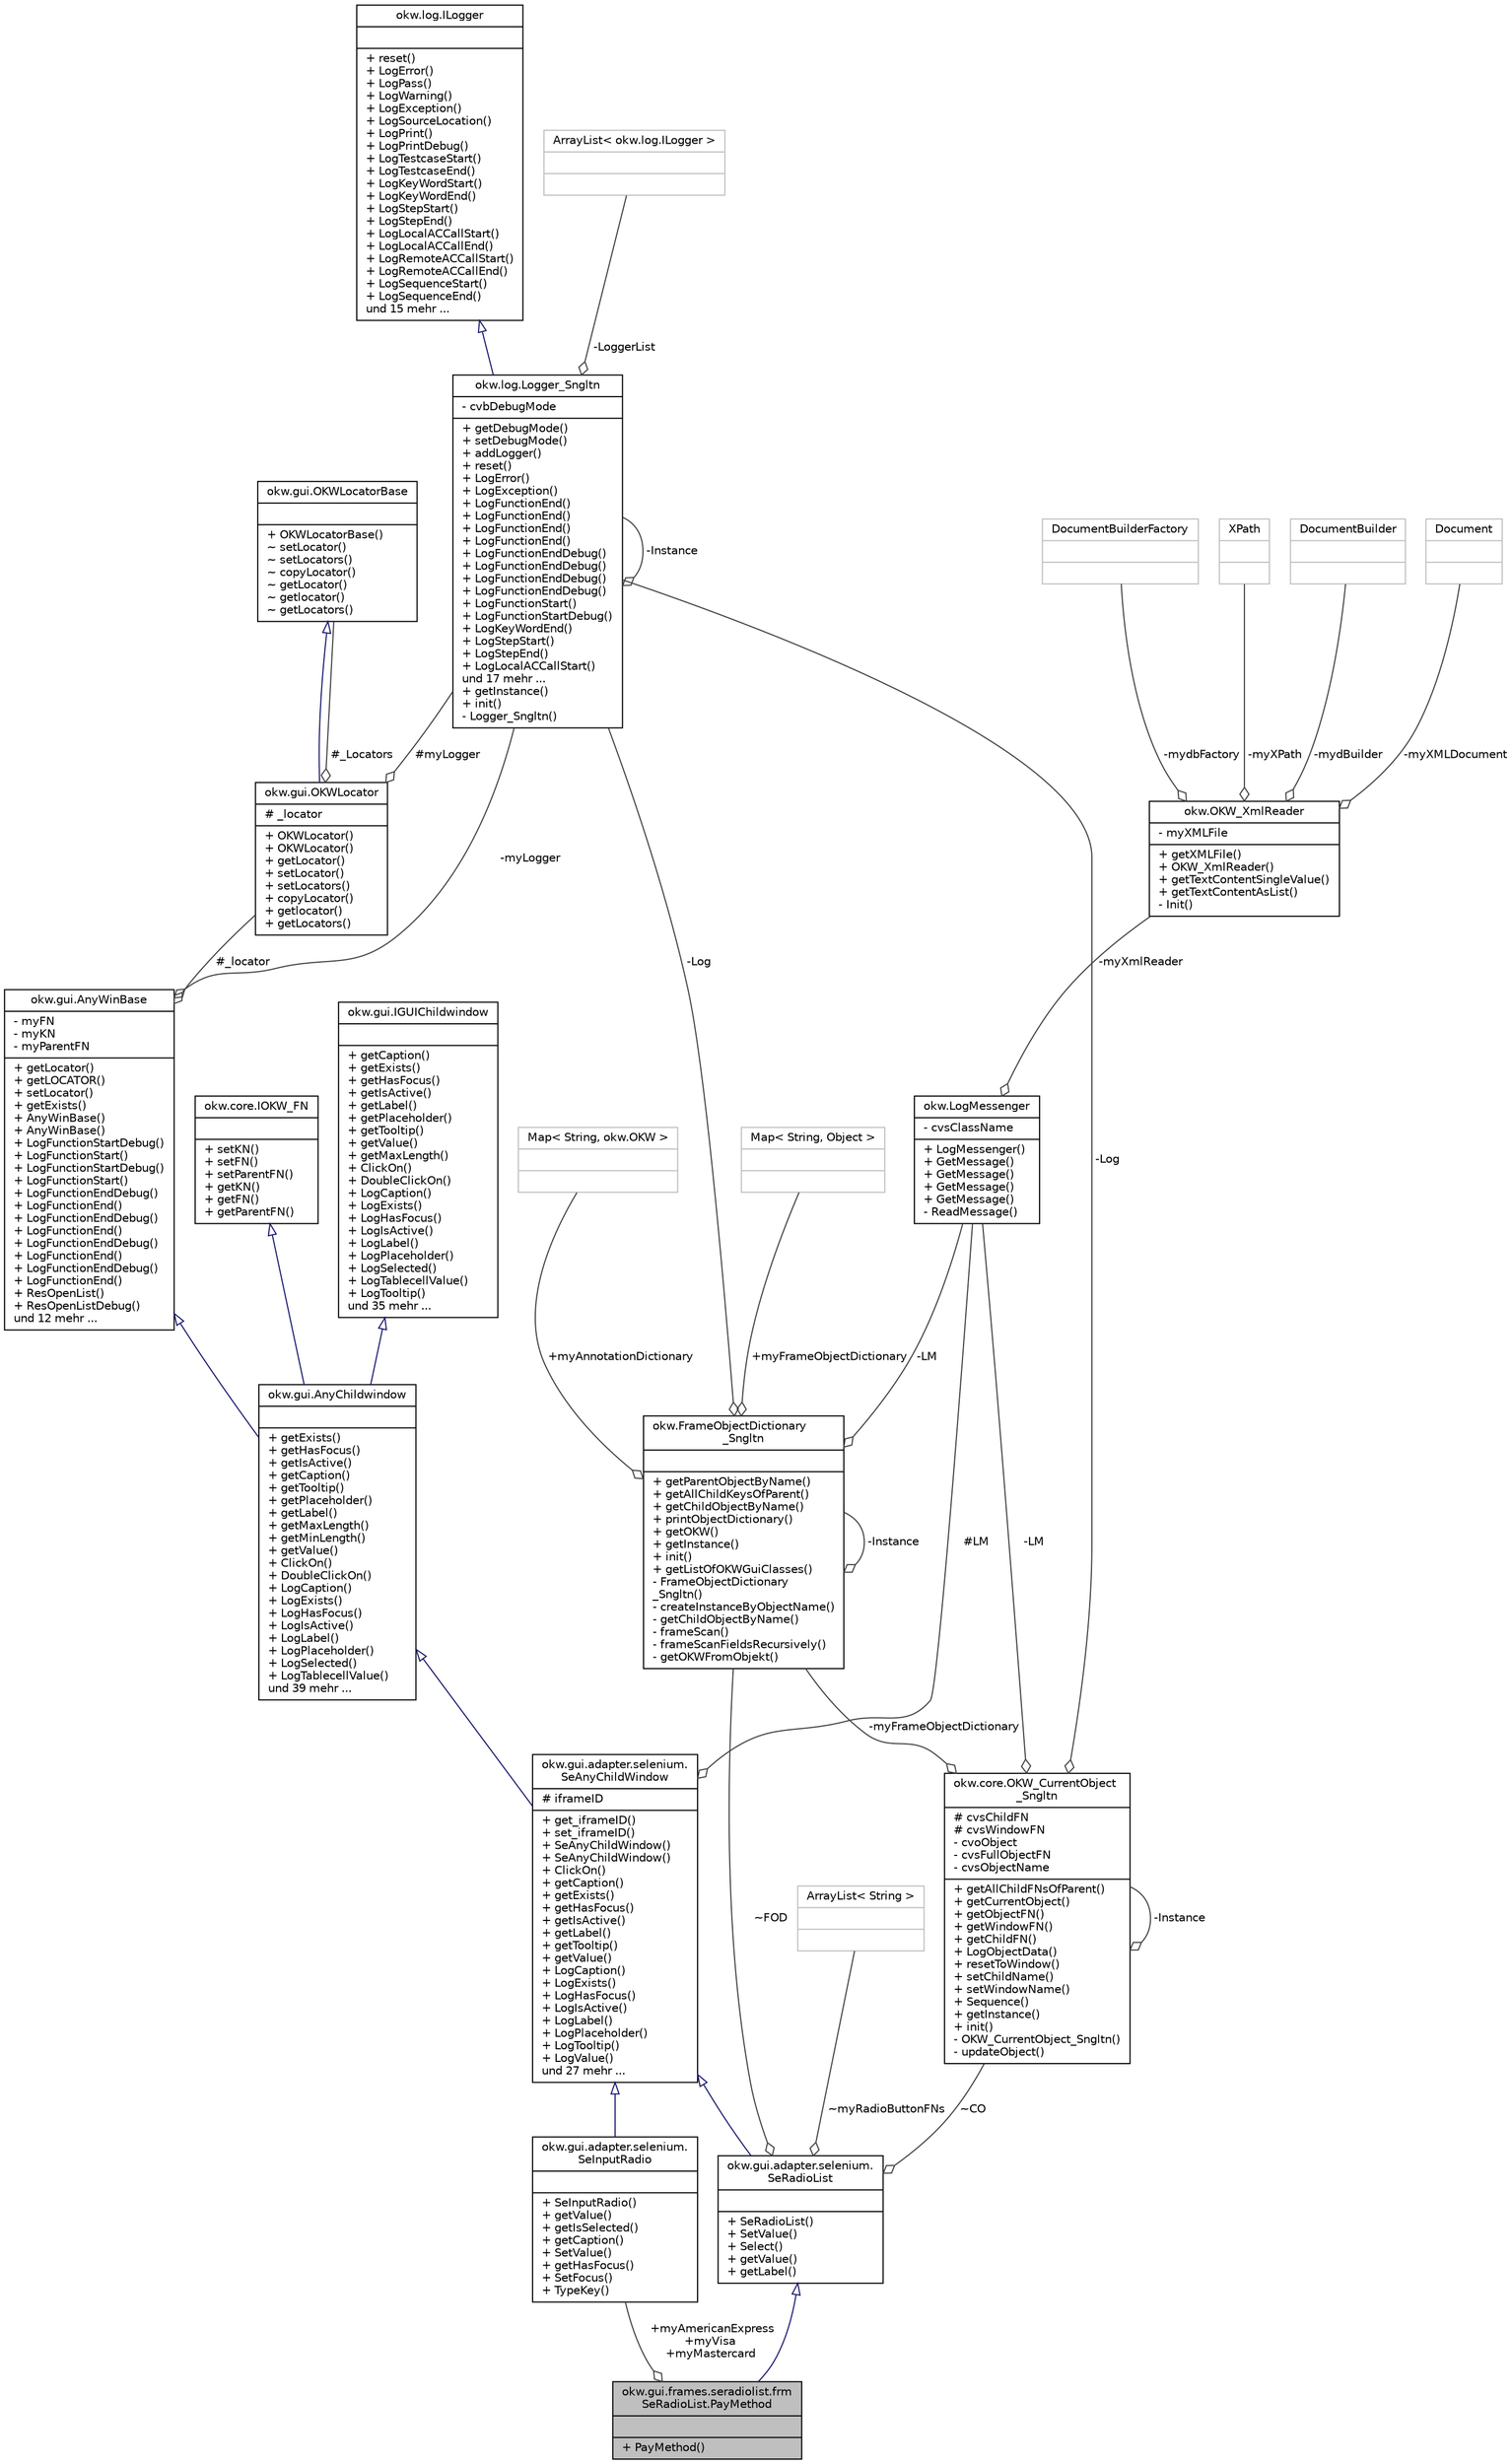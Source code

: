 digraph "okw.gui.frames.seradiolist.frmSeRadioList.PayMethod"
{
 // INTERACTIVE_SVG=YES
 // LATEX_PDF_SIZE
  edge [fontname="Helvetica",fontsize="10",labelfontname="Helvetica",labelfontsize="10"];
  node [fontname="Helvetica",fontsize="10",shape=record];
  Node1 [label="{okw.gui.frames.seradiolist.frm\lSeRadioList.PayMethod\n||+ PayMethod()\l}",height=0.2,width=0.4,color="black", fillcolor="grey75", style="filled", fontcolor="black",tooltip=" "];
  Node2 -> Node1 [dir="back",color="midnightblue",fontsize="10",style="solid",arrowtail="onormal",fontname="Helvetica"];
  Node2 [label="{okw.gui.adapter.selenium.\lSeRadioList\n||+ SeRadioList()\l+ SetValue()\l+ Select()\l+ getValue()\l+ getLabel()\l}",height=0.2,width=0.4,color="black", fillcolor="white", style="filled",URL="$classokw_1_1gui_1_1adapter_1_1selenium_1_1_se_radio_list.html",tooltip=" "];
  Node3 -> Node2 [dir="back",color="midnightblue",fontsize="10",style="solid",arrowtail="onormal",fontname="Helvetica"];
  Node3 [label="{okw.gui.adapter.selenium.\lSeAnyChildWindow\n|# iframeID\l|+ get_iframeID()\l+ set_iframeID()\l+ SeAnyChildWindow()\l+ SeAnyChildWindow()\l+ ClickOn()\l+ getCaption()\l+ getExists()\l+ getHasFocus()\l+ getIsActive()\l+ getLabel()\l+ getTooltip()\l+ getValue()\l+ LogCaption()\l+ LogExists()\l+ LogHasFocus()\l+ LogIsActive()\l+ LogLabel()\l+ LogPlaceholder()\l+ LogTooltip()\l+ LogValue()\lund 27 mehr ...\l}",height=0.2,width=0.4,color="black", fillcolor="white", style="filled",URL="$classokw_1_1gui_1_1adapter_1_1selenium_1_1_se_any_child_window.html",tooltip=" "];
  Node4 -> Node3 [dir="back",color="midnightblue",fontsize="10",style="solid",arrowtail="onormal",fontname="Helvetica"];
  Node4 [label="{okw.gui.AnyChildwindow\n||+ getExists()\l+ getHasFocus()\l+ getIsActive()\l+ getCaption()\l+ getTooltip()\l+ getPlaceholder()\l+ getLabel()\l+ getMaxLength()\l+ getMinLength()\l+ getValue()\l+ ClickOn()\l+ DoubleClickOn()\l+ LogCaption()\l+ LogExists()\l+ LogHasFocus()\l+ LogIsActive()\l+ LogLabel()\l+ LogPlaceholder()\l+ LogSelected()\l+ LogTablecellValue()\lund 39 mehr ...\l}",height=0.2,width=0.4,color="black", fillcolor="white", style="filled",URL="$classokw_1_1gui_1_1_any_childwindow.html",tooltip=" "];
  Node5 -> Node4 [dir="back",color="midnightblue",fontsize="10",style="solid",arrowtail="onormal",fontname="Helvetica"];
  Node5 [label="{okw.gui.AnyWinBase\n|- myFN\l- myKN\l- myParentFN\l|+ getLocator()\l+ getLOCATOR()\l+ setLocator()\l+ getExists()\l+ AnyWinBase()\l+ AnyWinBase()\l+ LogFunctionStartDebug()\l+ LogFunctionStart()\l+ LogFunctionStartDebug()\l+ LogFunctionStart()\l+ LogFunctionEndDebug()\l+ LogFunctionEnd()\l+ LogFunctionEndDebug()\l+ LogFunctionEnd()\l+ LogFunctionEndDebug()\l+ LogFunctionEnd()\l+ LogFunctionEndDebug()\l+ LogFunctionEnd()\l+ ResOpenList()\l+ ResOpenListDebug()\lund 12 mehr ...\l}",height=0.2,width=0.4,color="black", fillcolor="white", style="filled",URL="$classokw_1_1gui_1_1_any_win_base.html",tooltip="Description of AnyWin."];
  Node6 -> Node5 [color="grey25",fontsize="10",style="solid",label=" #_locator" ,arrowhead="odiamond",fontname="Helvetica"];
  Node6 [label="{okw.gui.OKWLocator\n|# _locator\l|+ OKWLocator()\l+ OKWLocator()\l+ getLocator()\l+ setLocator()\l+ setLocators()\l+ copyLocator()\l+ getlocator()\l+ getLocators()\l}",height=0.2,width=0.4,color="black", fillcolor="white", style="filled",URL="$classokw_1_1gui_1_1_o_k_w_locator.html",tooltip=" "];
  Node7 -> Node6 [dir="back",color="midnightblue",fontsize="10",style="solid",arrowtail="onormal",fontname="Helvetica"];
  Node7 [label="{okw.gui.OKWLocatorBase\n||+ OKWLocatorBase()\l~ setLocator()\l~ setLocators()\l~ copyLocator()\l~ getLocator()\l~ getlocator()\l~ getLocators()\l}",height=0.2,width=0.4,color="black", fillcolor="white", style="filled",URL="$classokw_1_1gui_1_1_o_k_w_locator_base.html",tooltip=" "];
  Node7 -> Node6 [color="grey25",fontsize="10",style="solid",label=" #_Locators" ,arrowhead="odiamond",fontname="Helvetica"];
  Node8 -> Node6 [color="grey25",fontsize="10",style="solid",label=" #myLogger" ,arrowhead="odiamond",fontname="Helvetica"];
  Node8 [label="{okw.log.Logger_Sngltn\n|- cvbDebugMode\l|+ getDebugMode()\l+ setDebugMode()\l+ addLogger()\l+ reset()\l+ LogError()\l+ LogException()\l+ LogFunctionEnd()\l+ LogFunctionEnd()\l+ LogFunctionEnd()\l+ LogFunctionEnd()\l+ LogFunctionEndDebug()\l+ LogFunctionEndDebug()\l+ LogFunctionEndDebug()\l+ LogFunctionEndDebug()\l+ LogFunctionStart()\l+ LogFunctionStartDebug()\l+ LogKeyWordEnd()\l+ LogStepStart()\l+ LogStepEnd()\l+ LogLocalACCallStart()\lund 17 mehr ...\l+ getInstance()\l+ init()\l- Logger_Sngltn()\l}",height=0.2,width=0.4,color="black", fillcolor="white", style="filled",URL="$classokw_1_1log_1_1_logger___sngltn.html",tooltip=" "];
  Node9 -> Node8 [dir="back",color="midnightblue",fontsize="10",style="solid",arrowtail="onormal",fontname="Helvetica"];
  Node9 [label="{okw.log.ILogger\n||+ reset()\l+ LogError()\l+ LogPass()\l+ LogWarning()\l+ LogException()\l+ LogSourceLocation()\l+ LogPrint()\l+ LogPrintDebug()\l+ LogTestcaseStart()\l+ LogTestcaseEnd()\l+ LogKeyWordStart()\l+ LogKeyWordEnd()\l+ LogStepStart()\l+ LogStepEnd()\l+ LogLocalACCallStart()\l+ LogLocalACCallEnd()\l+ LogRemoteACCallStart()\l+ LogRemoteACCallEnd()\l+ LogSequenceStart()\l+ LogSequenceEnd()\lund 15 mehr ...\l}",height=0.2,width=0.4,color="black", fillcolor="white", style="filled",URL="$interfaceokw_1_1log_1_1_i_logger.html",tooltip="Debug Logs are not a part of Interface."];
  Node10 -> Node8 [color="grey25",fontsize="10",style="solid",label=" -LoggerList" ,arrowhead="odiamond",fontname="Helvetica"];
  Node10 [label="{ArrayList\< okw.log.ILogger \>\n||}",height=0.2,width=0.4,color="grey75", fillcolor="white", style="filled",tooltip=" "];
  Node8 -> Node8 [color="grey25",fontsize="10",style="solid",label=" -Instance" ,arrowhead="odiamond",fontname="Helvetica"];
  Node8 -> Node5 [color="grey25",fontsize="10",style="solid",label=" -myLogger" ,arrowhead="odiamond",fontname="Helvetica"];
  Node11 -> Node4 [dir="back",color="midnightblue",fontsize="10",style="solid",arrowtail="onormal",fontname="Helvetica"];
  Node11 [label="{okw.gui.IGUIChildwindow\n||+ getCaption()\l+ getExists()\l+ getHasFocus()\l+ getIsActive()\l+ getLabel()\l+ getPlaceholder()\l+ getTooltip()\l+ getValue()\l+ getMaxLength()\l+ ClickOn()\l+ DoubleClickOn()\l+ LogCaption()\l+ LogExists()\l+ LogHasFocus()\l+ LogIsActive()\l+ LogLabel()\l+ LogPlaceholder()\l+ LogSelected()\l+ LogTablecellValue()\l+ LogTooltip()\lund 35 mehr ...\l}",height=0.2,width=0.4,color="black", fillcolor="white", style="filled",URL="$interfaceokw_1_1gui_1_1_i_g_u_i_childwindow.html",tooltip=" "];
  Node12 -> Node4 [dir="back",color="midnightblue",fontsize="10",style="solid",arrowtail="onormal",fontname="Helvetica"];
  Node12 [label="{okw.core.IOKW_FN\n||+ setKN()\l+ setFN()\l+ setParentFN()\l+ getKN()\l+ getFN()\l+ getParentFN()\l}",height=0.2,width=0.4,color="black", fillcolor="white", style="filled",URL="$interfaceokw_1_1core_1_1_i_o_k_w___f_n.html",tooltip=" "];
  Node13 -> Node3 [color="grey25",fontsize="10",style="solid",label=" #LM" ,arrowhead="odiamond",fontname="Helvetica"];
  Node13 [label="{okw.LogMessenger\n|- cvsClassName\l|+ LogMessenger()\l+ GetMessage()\l+ GetMessage()\l+ GetMessage()\l+ GetMessage()\l- ReadMessage()\l}",height=0.2,width=0.4,color="black", fillcolor="white", style="filled",URL="$classokw_1_1_log_messenger.html",tooltip="LogMessenger liest Log-Meldungen sprachspezifisch für die im Konstruktor gegeben Klasse aus der Zugeh..."];
  Node14 -> Node13 [color="grey25",fontsize="10",style="solid",label=" -myXmlReader" ,arrowhead="odiamond",fontname="Helvetica"];
  Node14 [label="{okw.OKW_XmlReader\n|- myXMLFile\l|+ getXMLFile()\l+ OKW_XmlReader()\l+ getTextContentSingleValue()\l+ getTextContentAsList()\l- Init()\l}",height=0.2,width=0.4,color="black", fillcolor="white", style="filled",URL="$classokw_1_1_o_k_w___xml_reader.html",tooltip=" "];
  Node15 -> Node14 [color="grey25",fontsize="10",style="solid",label=" -mydbFactory" ,arrowhead="odiamond",fontname="Helvetica"];
  Node15 [label="{DocumentBuilderFactory\n||}",height=0.2,width=0.4,color="grey75", fillcolor="white", style="filled",tooltip=" "];
  Node16 -> Node14 [color="grey25",fontsize="10",style="solid",label=" -myXPath" ,arrowhead="odiamond",fontname="Helvetica"];
  Node16 [label="{XPath\n||}",height=0.2,width=0.4,color="grey75", fillcolor="white", style="filled",tooltip=" "];
  Node17 -> Node14 [color="grey25",fontsize="10",style="solid",label=" -mydBuilder" ,arrowhead="odiamond",fontname="Helvetica"];
  Node17 [label="{DocumentBuilder\n||}",height=0.2,width=0.4,color="grey75", fillcolor="white", style="filled",tooltip=" "];
  Node18 -> Node14 [color="grey25",fontsize="10",style="solid",label=" -myXMLDocument" ,arrowhead="odiamond",fontname="Helvetica"];
  Node18 [label="{Document\n||}",height=0.2,width=0.4,color="grey75", fillcolor="white", style="filled",tooltip=" "];
  Node19 -> Node2 [color="grey25",fontsize="10",style="solid",label=" ~CO" ,arrowhead="odiamond",fontname="Helvetica"];
  Node19 [label="{okw.core.OKW_CurrentObject\l_Sngltn\n|# cvsChildFN\l# cvsWindowFN\l- cvoObject\l- cvsFullObjectFN\l- cvsObjectName\l|+ getAllChildFNsOfParent()\l+ getCurrentObject()\l+ getObjectFN()\l+ getWindowFN()\l+ getChildFN()\l+ LogObjectData()\l+ resetToWindow()\l+ setChildName()\l+ setWindowName()\l+ Sequence()\l+ getInstance()\l+ init()\l- OKW_CurrentObject_Sngltn()\l- updateObject()\l}",height=0.2,width=0.4,color="black", fillcolor="white", style="filled",URL="$classokw_1_1core_1_1_o_k_w___current_object___sngltn.html",tooltip="Diese Klasse verwaltet das aktuelle GUI-Objekt."];
  Node19 -> Node19 [color="grey25",fontsize="10",style="solid",label=" -Instance" ,arrowhead="odiamond",fontname="Helvetica"];
  Node20 -> Node19 [color="grey25",fontsize="10",style="solid",label=" -myFrameObjectDictionary" ,arrowhead="odiamond",fontname="Helvetica"];
  Node20 [label="{okw.FrameObjectDictionary\l_Sngltn\n||+ getParentObjectByName()\l+ getAllChildKeysOfParent()\l+ getChildObjectByName()\l+ printObjectDictionary()\l+ getOKW()\l+ getInstance()\l+ init()\l+ getListOfOKWGuiClasses()\l- FrameObjectDictionary\l_Sngltn()\l- createInstanceByObjectName()\l- getChildObjectByName()\l- frameScan()\l- frameScanFieldsRecursively()\l- getOKWFromObjekt()\l}",height=0.2,width=0.4,color="black", fillcolor="white", style="filled",URL="$classokw_1_1_frame_object_dictionary___sngltn.html",tooltip="Verwaltet zentral die Frame-Klassen: Instanziert Frame-Klassen zu Frame-Objekten und liefert die Refe..."];
  Node21 -> Node20 [color="grey25",fontsize="10",style="solid",label=" +myAnnotationDictionary" ,arrowhead="odiamond",fontname="Helvetica"];
  Node21 [label="{Map\< String, okw.OKW \>\n||}",height=0.2,width=0.4,color="grey75", fillcolor="white", style="filled",tooltip=" "];
  Node20 -> Node20 [color="grey25",fontsize="10",style="solid",label=" -Instance" ,arrowhead="odiamond",fontname="Helvetica"];
  Node22 -> Node20 [color="grey25",fontsize="10",style="solid",label=" +myFrameObjectDictionary" ,arrowhead="odiamond",fontname="Helvetica"];
  Node22 [label="{Map\< String, Object \>\n||}",height=0.2,width=0.4,color="grey75", fillcolor="white", style="filled",tooltip=" "];
  Node13 -> Node20 [color="grey25",fontsize="10",style="solid",label=" -LM" ,arrowhead="odiamond",fontname="Helvetica"];
  Node8 -> Node20 [color="grey25",fontsize="10",style="solid",label=" -Log" ,arrowhead="odiamond",fontname="Helvetica"];
  Node13 -> Node19 [color="grey25",fontsize="10",style="solid",label=" -LM" ,arrowhead="odiamond",fontname="Helvetica"];
  Node8 -> Node19 [color="grey25",fontsize="10",style="solid",label=" -Log" ,arrowhead="odiamond",fontname="Helvetica"];
  Node23 -> Node2 [color="grey25",fontsize="10",style="solid",label=" ~myRadioButtonFNs" ,arrowhead="odiamond",fontname="Helvetica"];
  Node23 [label="{ArrayList\< String \>\n||}",height=0.2,width=0.4,color="grey75", fillcolor="white", style="filled",tooltip=" "];
  Node20 -> Node2 [color="grey25",fontsize="10",style="solid",label=" ~FOD" ,arrowhead="odiamond",fontname="Helvetica"];
  Node24 -> Node1 [color="grey25",fontsize="10",style="solid",label=" +myAmericanExpress\n+myVisa\n+myMastercard" ,arrowhead="odiamond",fontname="Helvetica"];
  Node24 [label="{okw.gui.adapter.selenium.\lSeInputRadio\n||+ SeInputRadio()\l+ getValue()\l+ getIsSelected()\l+ getCaption()\l+ SetValue()\l+ getHasFocus()\l+ SetFocus()\l+ TypeKey()\l}",height=0.2,width=0.4,color="black", fillcolor="white", style="filled",URL="$classokw_1_1gui_1_1adapter_1_1selenium_1_1_se_input_radio.html",tooltip=" "];
  Node3 -> Node24 [dir="back",color="midnightblue",fontsize="10",style="solid",arrowtail="onormal",fontname="Helvetica"];
}
